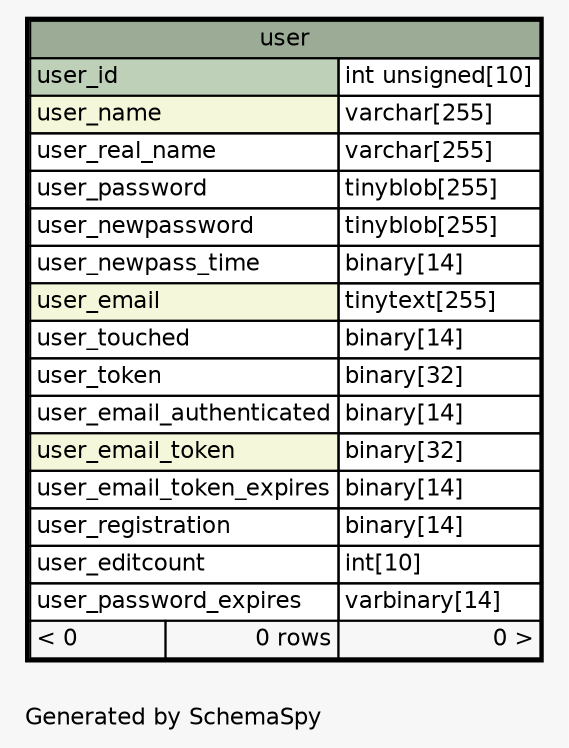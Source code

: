 // dot 2.38.0 on Linux 3.14.35-28.38.amzn1.x86_64
// SchemaSpy rev Unknown
digraph "oneDegreeRelationshipsDiagram" {
  graph [
    rankdir="RL"
    bgcolor="#f7f7f7"
    label="\nGenerated by SchemaSpy"
    labeljust="l"
    nodesep="0.18"
    ranksep="0.46"
    fontname="Helvetica"
    fontsize="11"
  ];
  node [
    fontname="Helvetica"
    fontsize="11"
    shape="plaintext"
  ];
  edge [
    arrowsize="0.8"
  ];
  "user" [
    label=<
    <TABLE BORDER="2" CELLBORDER="1" CELLSPACING="0" BGCOLOR="#ffffff">
      <TR><TD COLSPAN="3" BGCOLOR="#9bab96" ALIGN="CENTER">user</TD></TR>
      <TR><TD PORT="user_id" COLSPAN="2" BGCOLOR="#bed1b8" ALIGN="LEFT">user_id</TD><TD PORT="user_id.type" ALIGN="LEFT">int unsigned[10]</TD></TR>
      <TR><TD PORT="user_name" COLSPAN="2" BGCOLOR="#f4f7da" ALIGN="LEFT">user_name</TD><TD PORT="user_name.type" ALIGN="LEFT">varchar[255]</TD></TR>
      <TR><TD PORT="user_real_name" COLSPAN="2" ALIGN="LEFT">user_real_name</TD><TD PORT="user_real_name.type" ALIGN="LEFT">varchar[255]</TD></TR>
      <TR><TD PORT="user_password" COLSPAN="2" ALIGN="LEFT">user_password</TD><TD PORT="user_password.type" ALIGN="LEFT">tinyblob[255]</TD></TR>
      <TR><TD PORT="user_newpassword" COLSPAN="2" ALIGN="LEFT">user_newpassword</TD><TD PORT="user_newpassword.type" ALIGN="LEFT">tinyblob[255]</TD></TR>
      <TR><TD PORT="user_newpass_time" COLSPAN="2" ALIGN="LEFT">user_newpass_time</TD><TD PORT="user_newpass_time.type" ALIGN="LEFT">binary[14]</TD></TR>
      <TR><TD PORT="user_email" COLSPAN="2" BGCOLOR="#f4f7da" ALIGN="LEFT">user_email</TD><TD PORT="user_email.type" ALIGN="LEFT">tinytext[255]</TD></TR>
      <TR><TD PORT="user_touched" COLSPAN="2" ALIGN="LEFT">user_touched</TD><TD PORT="user_touched.type" ALIGN="LEFT">binary[14]</TD></TR>
      <TR><TD PORT="user_token" COLSPAN="2" ALIGN="LEFT">user_token</TD><TD PORT="user_token.type" ALIGN="LEFT">binary[32]</TD></TR>
      <TR><TD PORT="user_email_authenticated" COLSPAN="2" ALIGN="LEFT">user_email_authenticated</TD><TD PORT="user_email_authenticated.type" ALIGN="LEFT">binary[14]</TD></TR>
      <TR><TD PORT="user_email_token" COLSPAN="2" BGCOLOR="#f4f7da" ALIGN="LEFT">user_email_token</TD><TD PORT="user_email_token.type" ALIGN="LEFT">binary[32]</TD></TR>
      <TR><TD PORT="user_email_token_expires" COLSPAN="2" ALIGN="LEFT">user_email_token_expires</TD><TD PORT="user_email_token_expires.type" ALIGN="LEFT">binary[14]</TD></TR>
      <TR><TD PORT="user_registration" COLSPAN="2" ALIGN="LEFT">user_registration</TD><TD PORT="user_registration.type" ALIGN="LEFT">binary[14]</TD></TR>
      <TR><TD PORT="user_editcount" COLSPAN="2" ALIGN="LEFT">user_editcount</TD><TD PORT="user_editcount.type" ALIGN="LEFT">int[10]</TD></TR>
      <TR><TD PORT="user_password_expires" COLSPAN="2" ALIGN="LEFT">user_password_expires</TD><TD PORT="user_password_expires.type" ALIGN="LEFT">varbinary[14]</TD></TR>
      <TR><TD ALIGN="LEFT" BGCOLOR="#f7f7f7">&lt; 0</TD><TD ALIGN="RIGHT" BGCOLOR="#f7f7f7">0 rows</TD><TD ALIGN="RIGHT" BGCOLOR="#f7f7f7">0 &gt;</TD></TR>
    </TABLE>>
    URL="user.html"
    tooltip="user"
  ];
}
